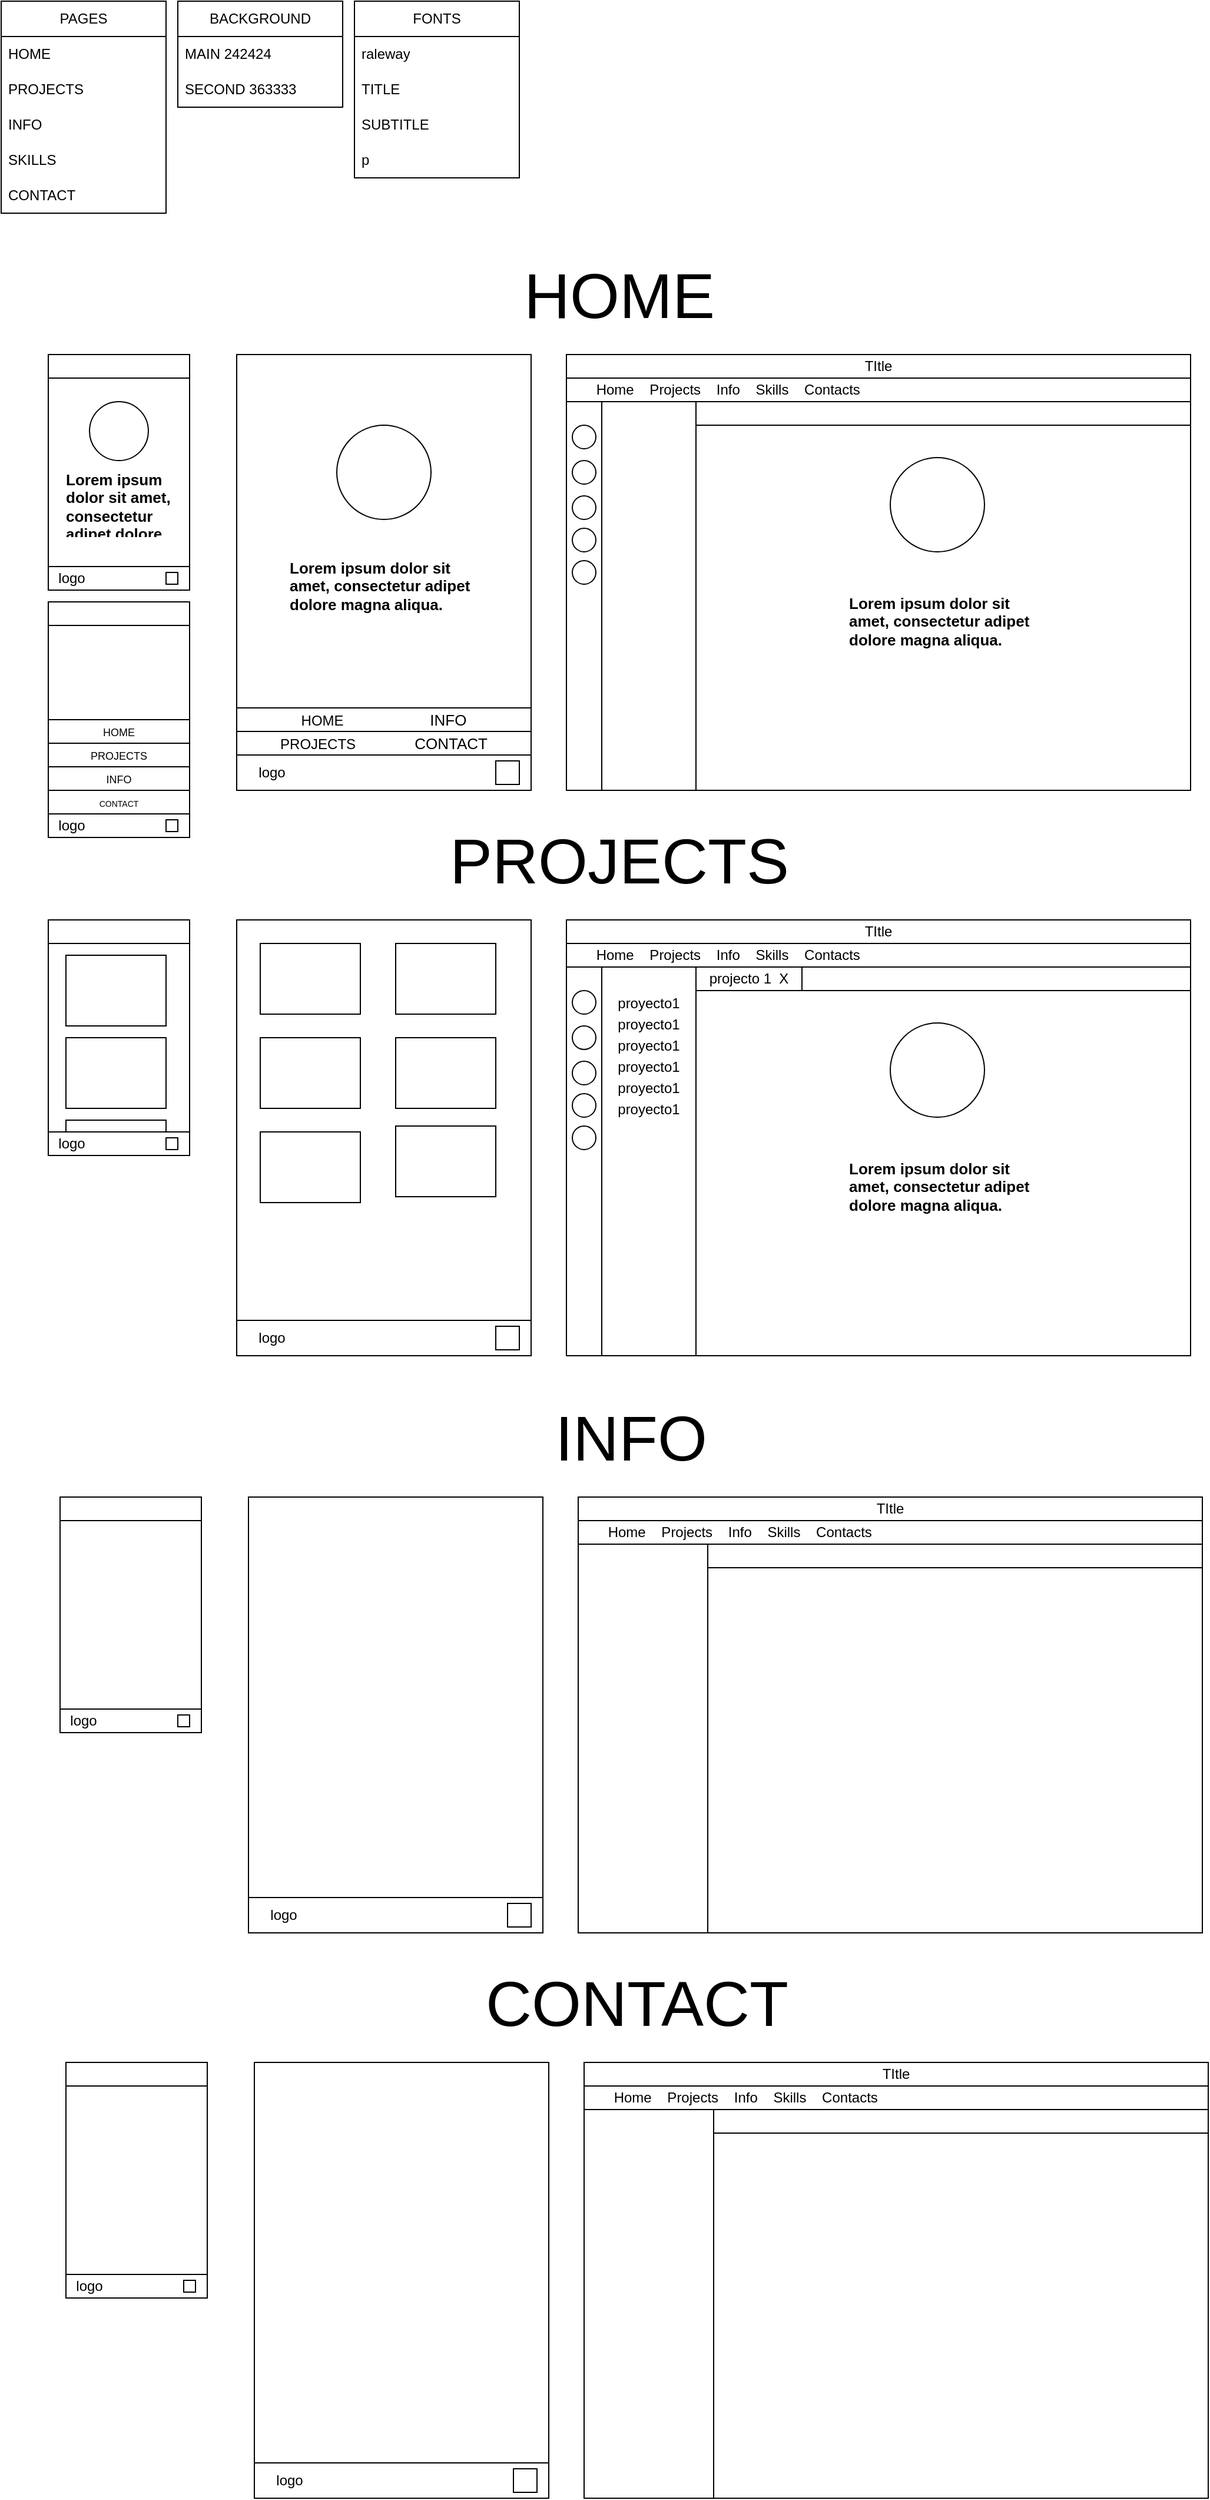 <mxfile version="22.0.4" type="device">
  <diagram name="Página-1" id="szElh8UJxJbQbfYT4Gpp">
    <mxGraphModel dx="3520" dy="1932" grid="1" gridSize="10" guides="1" tooltips="1" connect="1" arrows="1" fold="1" page="1" pageScale="1" pageWidth="850" pageHeight="1100" math="0" shadow="0">
      <root>
        <mxCell id="0" />
        <mxCell id="1" parent="0" />
        <mxCell id="d_a2fTk9RsJFn1gCwMeB-2" value="" style="rounded=0;whiteSpace=wrap;html=1;" vertex="1" parent="1">
          <mxGeometry x="80" y="410" width="120" height="200" as="geometry" />
        </mxCell>
        <mxCell id="d_a2fTk9RsJFn1gCwMeB-4" value="PAGES" style="swimlane;fontStyle=0;childLayout=stackLayout;horizontal=1;startSize=30;horizontalStack=0;resizeParent=1;resizeParentMax=0;resizeLast=0;collapsible=1;marginBottom=0;whiteSpace=wrap;html=1;" vertex="1" parent="1">
          <mxGeometry x="40" y="110" width="140" height="180" as="geometry" />
        </mxCell>
        <mxCell id="d_a2fTk9RsJFn1gCwMeB-5" value="HOME" style="text;strokeColor=none;fillColor=none;align=left;verticalAlign=middle;spacingLeft=4;spacingRight=4;overflow=hidden;points=[[0,0.5],[1,0.5]];portConstraint=eastwest;rotatable=0;whiteSpace=wrap;html=1;" vertex="1" parent="d_a2fTk9RsJFn1gCwMeB-4">
          <mxGeometry y="30" width="140" height="30" as="geometry" />
        </mxCell>
        <mxCell id="d_a2fTk9RsJFn1gCwMeB-6" value="PROJECTS" style="text;strokeColor=none;fillColor=none;align=left;verticalAlign=middle;spacingLeft=4;spacingRight=4;overflow=hidden;points=[[0,0.5],[1,0.5]];portConstraint=eastwest;rotatable=0;whiteSpace=wrap;html=1;" vertex="1" parent="d_a2fTk9RsJFn1gCwMeB-4">
          <mxGeometry y="60" width="140" height="30" as="geometry" />
        </mxCell>
        <mxCell id="d_a2fTk9RsJFn1gCwMeB-7" value="INFO" style="text;strokeColor=none;fillColor=none;align=left;verticalAlign=middle;spacingLeft=4;spacingRight=4;overflow=hidden;points=[[0,0.5],[1,0.5]];portConstraint=eastwest;rotatable=0;whiteSpace=wrap;html=1;" vertex="1" parent="d_a2fTk9RsJFn1gCwMeB-4">
          <mxGeometry y="90" width="140" height="30" as="geometry" />
        </mxCell>
        <mxCell id="d_a2fTk9RsJFn1gCwMeB-8" value="SKILLS" style="text;strokeColor=none;fillColor=none;align=left;verticalAlign=middle;spacingLeft=4;spacingRight=4;overflow=hidden;points=[[0,0.5],[1,0.5]];portConstraint=eastwest;rotatable=0;whiteSpace=wrap;html=1;" vertex="1" parent="d_a2fTk9RsJFn1gCwMeB-4">
          <mxGeometry y="120" width="140" height="30" as="geometry" />
        </mxCell>
        <mxCell id="d_a2fTk9RsJFn1gCwMeB-9" value="CONTACT" style="text;strokeColor=none;fillColor=none;align=left;verticalAlign=middle;spacingLeft=4;spacingRight=4;overflow=hidden;points=[[0,0.5],[1,0.5]];portConstraint=eastwest;rotatable=0;whiteSpace=wrap;html=1;" vertex="1" parent="d_a2fTk9RsJFn1gCwMeB-4">
          <mxGeometry y="150" width="140" height="30" as="geometry" />
        </mxCell>
        <mxCell id="d_a2fTk9RsJFn1gCwMeB-10" value="BACKGROUND" style="swimlane;fontStyle=0;childLayout=stackLayout;horizontal=1;startSize=30;horizontalStack=0;resizeParent=1;resizeParentMax=0;resizeLast=0;collapsible=1;marginBottom=0;whiteSpace=wrap;html=1;" vertex="1" parent="1">
          <mxGeometry x="190" y="110" width="140" height="90" as="geometry" />
        </mxCell>
        <mxCell id="d_a2fTk9RsJFn1gCwMeB-11" value="MAIN 242424&lt;span style=&quot;white-space: pre;&quot;&gt;&#x9;&lt;/span&gt;" style="text;strokeColor=none;fillColor=none;align=left;verticalAlign=middle;spacingLeft=4;spacingRight=4;overflow=hidden;points=[[0,0.5],[1,0.5]];portConstraint=eastwest;rotatable=0;whiteSpace=wrap;html=1;" vertex="1" parent="d_a2fTk9RsJFn1gCwMeB-10">
          <mxGeometry y="30" width="140" height="30" as="geometry" />
        </mxCell>
        <mxCell id="d_a2fTk9RsJFn1gCwMeB-12" value="SECOND 363333" style="text;strokeColor=none;fillColor=none;align=left;verticalAlign=middle;spacingLeft=4;spacingRight=4;overflow=hidden;points=[[0,0.5],[1,0.5]];portConstraint=eastwest;rotatable=0;whiteSpace=wrap;html=1;" vertex="1" parent="d_a2fTk9RsJFn1gCwMeB-10">
          <mxGeometry y="60" width="140" height="30" as="geometry" />
        </mxCell>
        <mxCell id="d_a2fTk9RsJFn1gCwMeB-14" value="FONTS" style="swimlane;fontStyle=0;childLayout=stackLayout;horizontal=1;startSize=30;horizontalStack=0;resizeParent=1;resizeParentMax=0;resizeLast=0;collapsible=1;marginBottom=0;whiteSpace=wrap;html=1;" vertex="1" parent="1">
          <mxGeometry x="340" y="110" width="140" height="150" as="geometry" />
        </mxCell>
        <mxCell id="d_a2fTk9RsJFn1gCwMeB-15" value="raleway" style="text;strokeColor=none;fillColor=none;align=left;verticalAlign=middle;spacingLeft=4;spacingRight=4;overflow=hidden;points=[[0,0.5],[1,0.5]];portConstraint=eastwest;rotatable=0;whiteSpace=wrap;html=1;" vertex="1" parent="d_a2fTk9RsJFn1gCwMeB-14">
          <mxGeometry y="30" width="140" height="30" as="geometry" />
        </mxCell>
        <mxCell id="d_a2fTk9RsJFn1gCwMeB-16" value="TITLE" style="text;strokeColor=none;fillColor=none;align=left;verticalAlign=middle;spacingLeft=4;spacingRight=4;overflow=hidden;points=[[0,0.5],[1,0.5]];portConstraint=eastwest;rotatable=0;whiteSpace=wrap;html=1;" vertex="1" parent="d_a2fTk9RsJFn1gCwMeB-14">
          <mxGeometry y="60" width="140" height="30" as="geometry" />
        </mxCell>
        <mxCell id="d_a2fTk9RsJFn1gCwMeB-17" value="SUBTITLE" style="text;strokeColor=none;fillColor=none;align=left;verticalAlign=middle;spacingLeft=4;spacingRight=4;overflow=hidden;points=[[0,0.5],[1,0.5]];portConstraint=eastwest;rotatable=0;whiteSpace=wrap;html=1;" vertex="1" parent="d_a2fTk9RsJFn1gCwMeB-14">
          <mxGeometry y="90" width="140" height="30" as="geometry" />
        </mxCell>
        <mxCell id="d_a2fTk9RsJFn1gCwMeB-18" value="p" style="text;strokeColor=none;fillColor=none;align=left;verticalAlign=middle;spacingLeft=4;spacingRight=4;overflow=hidden;points=[[0,0.5],[1,0.5]];portConstraint=eastwest;rotatable=0;whiteSpace=wrap;html=1;" vertex="1" parent="d_a2fTk9RsJFn1gCwMeB-14">
          <mxGeometry y="120" width="140" height="30" as="geometry" />
        </mxCell>
        <mxCell id="d_a2fTk9RsJFn1gCwMeB-19" value="&lt;font style=&quot;font-size: 54px;&quot;&gt;HOME&lt;/font&gt;" style="text;html=1;strokeColor=none;fillColor=none;align=center;verticalAlign=middle;whiteSpace=wrap;rounded=0;" vertex="1" parent="1">
          <mxGeometry x="490" y="330" width="150" height="60" as="geometry" />
        </mxCell>
        <mxCell id="d_a2fTk9RsJFn1gCwMeB-20" value="" style="rounded=0;whiteSpace=wrap;html=1;" vertex="1" parent="1">
          <mxGeometry x="240" y="410" width="250" height="370" as="geometry" />
        </mxCell>
        <mxCell id="d_a2fTk9RsJFn1gCwMeB-21" value="" style="rounded=0;whiteSpace=wrap;html=1;" vertex="1" parent="1">
          <mxGeometry x="520" y="410" width="530" height="370" as="geometry" />
        </mxCell>
        <mxCell id="d_a2fTk9RsJFn1gCwMeB-22" value="" style="rounded=0;whiteSpace=wrap;html=1;" vertex="1" parent="1">
          <mxGeometry x="80" y="590" width="120" height="20" as="geometry" />
        </mxCell>
        <mxCell id="d_a2fTk9RsJFn1gCwMeB-23" value="" style="rounded=0;whiteSpace=wrap;html=1;" vertex="1" parent="1">
          <mxGeometry x="180" y="595" width="10" height="10" as="geometry" />
        </mxCell>
        <mxCell id="d_a2fTk9RsJFn1gCwMeB-24" value="logo" style="text;html=1;strokeColor=none;fillColor=none;align=center;verticalAlign=middle;whiteSpace=wrap;rounded=0;" vertex="1" parent="1">
          <mxGeometry x="70" y="585" width="60" height="30" as="geometry" />
        </mxCell>
        <mxCell id="d_a2fTk9RsJFn1gCwMeB-25" value="" style="rounded=0;whiteSpace=wrap;html=1;" vertex="1" parent="1">
          <mxGeometry x="240" y="750" width="250" height="30" as="geometry" />
        </mxCell>
        <mxCell id="d_a2fTk9RsJFn1gCwMeB-26" value="" style="rounded=0;whiteSpace=wrap;html=1;" vertex="1" parent="1">
          <mxGeometry x="460" y="755" width="20" height="20" as="geometry" />
        </mxCell>
        <mxCell id="d_a2fTk9RsJFn1gCwMeB-28" value="logo" style="text;html=1;strokeColor=none;fillColor=none;align=center;verticalAlign=middle;whiteSpace=wrap;rounded=0;" vertex="1" parent="1">
          <mxGeometry x="240" y="750" width="60" height="30" as="geometry" />
        </mxCell>
        <mxCell id="d_a2fTk9RsJFn1gCwMeB-29" value="&lt;div align=&quot;left&quot;&gt;&amp;nbsp; &amp;nbsp; &amp;nbsp;&amp;nbsp; Home &amp;nbsp;&amp;nbsp; Projects &amp;nbsp;&amp;nbsp; Info &amp;nbsp;&amp;nbsp; Skills &amp;nbsp;&amp;nbsp; Contacts&lt;/div&gt;" style="rounded=0;whiteSpace=wrap;html=1;align=left;" vertex="1" parent="1">
          <mxGeometry x="520" y="430" width="530" height="20" as="geometry" />
        </mxCell>
        <mxCell id="d_a2fTk9RsJFn1gCwMeB-30" value="TItle" style="rounded=0;whiteSpace=wrap;html=1;" vertex="1" parent="1">
          <mxGeometry x="520" y="410" width="530" height="20" as="geometry" />
        </mxCell>
        <mxCell id="d_a2fTk9RsJFn1gCwMeB-32" value="" style="rounded=0;whiteSpace=wrap;html=1;" vertex="1" parent="1">
          <mxGeometry x="80" y="410" width="120" height="20" as="geometry" />
        </mxCell>
        <mxCell id="d_a2fTk9RsJFn1gCwMeB-34" value="" style="rounded=0;whiteSpace=wrap;html=1;" vertex="1" parent="1">
          <mxGeometry x="520" y="450" width="110" height="330" as="geometry" />
        </mxCell>
        <mxCell id="d_a2fTk9RsJFn1gCwMeB-35" value="" style="rounded=0;whiteSpace=wrap;html=1;" vertex="1" parent="1">
          <mxGeometry x="630" y="450" width="420" height="20" as="geometry" />
        </mxCell>
        <mxCell id="d_a2fTk9RsJFn1gCwMeB-37" value="" style="rounded=0;whiteSpace=wrap;html=1;" vertex="1" parent="1">
          <mxGeometry x="80" y="890" width="120" height="200" as="geometry" />
        </mxCell>
        <mxCell id="d_a2fTk9RsJFn1gCwMeB-38" value="&lt;font style=&quot;font-size: 54px;&quot;&gt;PROJECTS&lt;/font&gt;" style="text;html=1;strokeColor=none;fillColor=none;align=center;verticalAlign=middle;whiteSpace=wrap;rounded=0;" vertex="1" parent="1">
          <mxGeometry x="490" y="810" width="150" height="60" as="geometry" />
        </mxCell>
        <mxCell id="d_a2fTk9RsJFn1gCwMeB-39" value="" style="rounded=0;whiteSpace=wrap;html=1;" vertex="1" parent="1">
          <mxGeometry x="240" y="890" width="250" height="370" as="geometry" />
        </mxCell>
        <mxCell id="d_a2fTk9RsJFn1gCwMeB-41" value="" style="rounded=0;whiteSpace=wrap;html=1;" vertex="1" parent="1">
          <mxGeometry x="80" y="1070" width="120" height="20" as="geometry" />
        </mxCell>
        <mxCell id="d_a2fTk9RsJFn1gCwMeB-42" value="" style="rounded=0;whiteSpace=wrap;html=1;" vertex="1" parent="1">
          <mxGeometry x="180" y="1075" width="10" height="10" as="geometry" />
        </mxCell>
        <mxCell id="d_a2fTk9RsJFn1gCwMeB-43" value="logo" style="text;html=1;strokeColor=none;fillColor=none;align=center;verticalAlign=middle;whiteSpace=wrap;rounded=0;" vertex="1" parent="1">
          <mxGeometry x="70" y="1065" width="60" height="30" as="geometry" />
        </mxCell>
        <mxCell id="d_a2fTk9RsJFn1gCwMeB-44" value="" style="rounded=0;whiteSpace=wrap;html=1;" vertex="1" parent="1">
          <mxGeometry x="240" y="1230" width="250" height="30" as="geometry" />
        </mxCell>
        <mxCell id="d_a2fTk9RsJFn1gCwMeB-45" value="" style="rounded=0;whiteSpace=wrap;html=1;" vertex="1" parent="1">
          <mxGeometry x="460" y="1235" width="20" height="20" as="geometry" />
        </mxCell>
        <mxCell id="d_a2fTk9RsJFn1gCwMeB-46" value="logo" style="text;html=1;strokeColor=none;fillColor=none;align=center;verticalAlign=middle;whiteSpace=wrap;rounded=0;" vertex="1" parent="1">
          <mxGeometry x="240" y="1230" width="60" height="30" as="geometry" />
        </mxCell>
        <mxCell id="d_a2fTk9RsJFn1gCwMeB-49" value="" style="rounded=0;whiteSpace=wrap;html=1;" vertex="1" parent="1">
          <mxGeometry x="80" y="890" width="120" height="20" as="geometry" />
        </mxCell>
        <mxCell id="d_a2fTk9RsJFn1gCwMeB-52" value="" style="rounded=0;whiteSpace=wrap;html=1;" vertex="1" parent="1">
          <mxGeometry x="90" y="1380" width="120" height="200" as="geometry" />
        </mxCell>
        <mxCell id="d_a2fTk9RsJFn1gCwMeB-53" value="&lt;font style=&quot;font-size: 54px;&quot;&gt;INFO&lt;/font&gt;" style="text;html=1;strokeColor=none;fillColor=none;align=center;verticalAlign=middle;whiteSpace=wrap;rounded=0;" vertex="1" parent="1">
          <mxGeometry x="500" y="1300" width="150" height="60" as="geometry" />
        </mxCell>
        <mxCell id="d_a2fTk9RsJFn1gCwMeB-54" value="" style="rounded=0;whiteSpace=wrap;html=1;" vertex="1" parent="1">
          <mxGeometry x="250" y="1380" width="250" height="370" as="geometry" />
        </mxCell>
        <mxCell id="d_a2fTk9RsJFn1gCwMeB-55" value="" style="rounded=0;whiteSpace=wrap;html=1;" vertex="1" parent="1">
          <mxGeometry x="530" y="1380" width="530" height="370" as="geometry" />
        </mxCell>
        <mxCell id="d_a2fTk9RsJFn1gCwMeB-56" value="" style="rounded=0;whiteSpace=wrap;html=1;" vertex="1" parent="1">
          <mxGeometry x="90" y="1560" width="120" height="20" as="geometry" />
        </mxCell>
        <mxCell id="d_a2fTk9RsJFn1gCwMeB-57" value="" style="rounded=0;whiteSpace=wrap;html=1;" vertex="1" parent="1">
          <mxGeometry x="190" y="1565" width="10" height="10" as="geometry" />
        </mxCell>
        <mxCell id="d_a2fTk9RsJFn1gCwMeB-58" value="logo" style="text;html=1;strokeColor=none;fillColor=none;align=center;verticalAlign=middle;whiteSpace=wrap;rounded=0;" vertex="1" parent="1">
          <mxGeometry x="80" y="1555" width="60" height="30" as="geometry" />
        </mxCell>
        <mxCell id="d_a2fTk9RsJFn1gCwMeB-59" value="" style="rounded=0;whiteSpace=wrap;html=1;" vertex="1" parent="1">
          <mxGeometry x="250" y="1720" width="250" height="30" as="geometry" />
        </mxCell>
        <mxCell id="d_a2fTk9RsJFn1gCwMeB-60" value="" style="rounded=0;whiteSpace=wrap;html=1;" vertex="1" parent="1">
          <mxGeometry x="470" y="1725" width="20" height="20" as="geometry" />
        </mxCell>
        <mxCell id="d_a2fTk9RsJFn1gCwMeB-61" value="logo" style="text;html=1;strokeColor=none;fillColor=none;align=center;verticalAlign=middle;whiteSpace=wrap;rounded=0;" vertex="1" parent="1">
          <mxGeometry x="250" y="1720" width="60" height="30" as="geometry" />
        </mxCell>
        <mxCell id="d_a2fTk9RsJFn1gCwMeB-62" value="&lt;div align=&quot;left&quot;&gt;&amp;nbsp; &amp;nbsp; &amp;nbsp;&amp;nbsp; Home &amp;nbsp;&amp;nbsp; Projects &amp;nbsp;&amp;nbsp; Info &amp;nbsp;&amp;nbsp; Skills &amp;nbsp;&amp;nbsp; Contacts&lt;/div&gt;" style="rounded=0;whiteSpace=wrap;html=1;align=left;" vertex="1" parent="1">
          <mxGeometry x="530" y="1400" width="530" height="20" as="geometry" />
        </mxCell>
        <mxCell id="d_a2fTk9RsJFn1gCwMeB-63" value="TItle" style="rounded=0;whiteSpace=wrap;html=1;" vertex="1" parent="1">
          <mxGeometry x="530" y="1380" width="530" height="20" as="geometry" />
        </mxCell>
        <mxCell id="d_a2fTk9RsJFn1gCwMeB-64" value="" style="rounded=0;whiteSpace=wrap;html=1;" vertex="1" parent="1">
          <mxGeometry x="90" y="1380" width="120" height="20" as="geometry" />
        </mxCell>
        <mxCell id="d_a2fTk9RsJFn1gCwMeB-65" value="" style="rounded=0;whiteSpace=wrap;html=1;" vertex="1" parent="1">
          <mxGeometry x="530" y="1420" width="110" height="330" as="geometry" />
        </mxCell>
        <mxCell id="d_a2fTk9RsJFn1gCwMeB-66" value="" style="rounded=0;whiteSpace=wrap;html=1;" vertex="1" parent="1">
          <mxGeometry x="640" y="1420" width="420" height="20" as="geometry" />
        </mxCell>
        <mxCell id="d_a2fTk9RsJFn1gCwMeB-67" value="" style="rounded=0;whiteSpace=wrap;html=1;" vertex="1" parent="1">
          <mxGeometry x="95" y="1860" width="120" height="200" as="geometry" />
        </mxCell>
        <mxCell id="d_a2fTk9RsJFn1gCwMeB-68" value="&lt;font style=&quot;font-size: 54px;&quot;&gt;CONTACT&lt;/font&gt;" style="text;html=1;strokeColor=none;fillColor=none;align=center;verticalAlign=middle;whiteSpace=wrap;rounded=0;" vertex="1" parent="1">
          <mxGeometry x="505" y="1780" width="150" height="60" as="geometry" />
        </mxCell>
        <mxCell id="d_a2fTk9RsJFn1gCwMeB-69" value="" style="rounded=0;whiteSpace=wrap;html=1;" vertex="1" parent="1">
          <mxGeometry x="255" y="1860" width="250" height="370" as="geometry" />
        </mxCell>
        <mxCell id="d_a2fTk9RsJFn1gCwMeB-70" value="" style="rounded=0;whiteSpace=wrap;html=1;" vertex="1" parent="1">
          <mxGeometry x="535" y="1860" width="530" height="370" as="geometry" />
        </mxCell>
        <mxCell id="d_a2fTk9RsJFn1gCwMeB-71" value="" style="rounded=0;whiteSpace=wrap;html=1;" vertex="1" parent="1">
          <mxGeometry x="95" y="2040" width="120" height="20" as="geometry" />
        </mxCell>
        <mxCell id="d_a2fTk9RsJFn1gCwMeB-72" value="" style="rounded=0;whiteSpace=wrap;html=1;" vertex="1" parent="1">
          <mxGeometry x="195" y="2045" width="10" height="10" as="geometry" />
        </mxCell>
        <mxCell id="d_a2fTk9RsJFn1gCwMeB-73" value="logo" style="text;html=1;strokeColor=none;fillColor=none;align=center;verticalAlign=middle;whiteSpace=wrap;rounded=0;" vertex="1" parent="1">
          <mxGeometry x="85" y="2035" width="60" height="30" as="geometry" />
        </mxCell>
        <mxCell id="d_a2fTk9RsJFn1gCwMeB-74" value="" style="rounded=0;whiteSpace=wrap;html=1;" vertex="1" parent="1">
          <mxGeometry x="255" y="2200" width="250" height="30" as="geometry" />
        </mxCell>
        <mxCell id="d_a2fTk9RsJFn1gCwMeB-75" value="" style="rounded=0;whiteSpace=wrap;html=1;" vertex="1" parent="1">
          <mxGeometry x="475" y="2205" width="20" height="20" as="geometry" />
        </mxCell>
        <mxCell id="d_a2fTk9RsJFn1gCwMeB-76" value="logo" style="text;html=1;strokeColor=none;fillColor=none;align=center;verticalAlign=middle;whiteSpace=wrap;rounded=0;" vertex="1" parent="1">
          <mxGeometry x="255" y="2200" width="60" height="30" as="geometry" />
        </mxCell>
        <mxCell id="d_a2fTk9RsJFn1gCwMeB-77" value="&lt;div align=&quot;left&quot;&gt;&amp;nbsp; &amp;nbsp; &amp;nbsp;&amp;nbsp; Home &amp;nbsp;&amp;nbsp; Projects &amp;nbsp;&amp;nbsp; Info &amp;nbsp;&amp;nbsp; Skills &amp;nbsp;&amp;nbsp; Contacts&lt;/div&gt;" style="rounded=0;whiteSpace=wrap;html=1;align=left;" vertex="1" parent="1">
          <mxGeometry x="535" y="1880" width="530" height="20" as="geometry" />
        </mxCell>
        <mxCell id="d_a2fTk9RsJFn1gCwMeB-78" value="TItle" style="rounded=0;whiteSpace=wrap;html=1;" vertex="1" parent="1">
          <mxGeometry x="535" y="1860" width="530" height="20" as="geometry" />
        </mxCell>
        <mxCell id="d_a2fTk9RsJFn1gCwMeB-79" value="" style="rounded=0;whiteSpace=wrap;html=1;" vertex="1" parent="1">
          <mxGeometry x="95" y="1860" width="120" height="20" as="geometry" />
        </mxCell>
        <mxCell id="d_a2fTk9RsJFn1gCwMeB-80" value="" style="rounded=0;whiteSpace=wrap;html=1;" vertex="1" parent="1">
          <mxGeometry x="535" y="1900" width="110" height="330" as="geometry" />
        </mxCell>
        <mxCell id="d_a2fTk9RsJFn1gCwMeB-81" value="" style="rounded=0;whiteSpace=wrap;html=1;" vertex="1" parent="1">
          <mxGeometry x="645" y="1900" width="420" height="20" as="geometry" />
        </mxCell>
        <mxCell id="d_a2fTk9RsJFn1gCwMeB-82" value="" style="rounded=0;whiteSpace=wrap;html=1;" vertex="1" parent="1">
          <mxGeometry x="80" y="620" width="120" height="200" as="geometry" />
        </mxCell>
        <mxCell id="d_a2fTk9RsJFn1gCwMeB-83" value="" style="rounded=0;whiteSpace=wrap;html=1;" vertex="1" parent="1">
          <mxGeometry x="80" y="800" width="120" height="20" as="geometry" />
        </mxCell>
        <mxCell id="d_a2fTk9RsJFn1gCwMeB-84" value="" style="rounded=0;whiteSpace=wrap;html=1;" vertex="1" parent="1">
          <mxGeometry x="180" y="805" width="10" height="10" as="geometry" />
        </mxCell>
        <mxCell id="d_a2fTk9RsJFn1gCwMeB-85" value="logo" style="text;html=1;strokeColor=none;fillColor=none;align=center;verticalAlign=middle;whiteSpace=wrap;rounded=0;" vertex="1" parent="1">
          <mxGeometry x="70" y="795" width="60" height="30" as="geometry" />
        </mxCell>
        <mxCell id="d_a2fTk9RsJFn1gCwMeB-86" value="" style="rounded=0;whiteSpace=wrap;html=1;" vertex="1" parent="1">
          <mxGeometry x="80" y="620" width="120" height="20" as="geometry" />
        </mxCell>
        <mxCell id="d_a2fTk9RsJFn1gCwMeB-91" value="&lt;font style=&quot;font-size: 7px;&quot;&gt;CONTACT&lt;/font&gt;" style="rounded=0;whiteSpace=wrap;html=1;" vertex="1" parent="1">
          <mxGeometry x="80" y="780" width="120" height="20" as="geometry" />
        </mxCell>
        <mxCell id="d_a2fTk9RsJFn1gCwMeB-92" value="&lt;font style=&quot;font-size: 9px;&quot;&gt;INFO&lt;/font&gt;" style="rounded=0;whiteSpace=wrap;html=1;" vertex="1" parent="1">
          <mxGeometry x="80" y="760" width="120" height="20" as="geometry" />
        </mxCell>
        <mxCell id="d_a2fTk9RsJFn1gCwMeB-93" value="&lt;font style=&quot;font-size: 9px;&quot;&gt;PROJECTS&lt;/font&gt;" style="rounded=0;whiteSpace=wrap;html=1;" vertex="1" parent="1">
          <mxGeometry x="80" y="740" width="120" height="20" as="geometry" />
        </mxCell>
        <mxCell id="d_a2fTk9RsJFn1gCwMeB-94" value="&lt;font style=&quot;font-size: 9px;&quot;&gt;HOME&lt;/font&gt;" style="rounded=0;whiteSpace=wrap;html=1;" vertex="1" parent="1">
          <mxGeometry x="80" y="720" width="120" height="20" as="geometry" />
        </mxCell>
        <mxCell id="d_a2fTk9RsJFn1gCwMeB-95" value="PROJECTS&amp;nbsp;&amp;nbsp;&amp;nbsp;&amp;nbsp;&amp;nbsp;&amp;nbsp;&amp;nbsp;&amp;nbsp;&amp;nbsp;&amp;nbsp;&amp;nbsp;&amp;nbsp;&amp;nbsp;&amp;nbsp; &lt;font style=&quot;font-size: 13px;&quot;&gt;CONTACT&lt;/font&gt;" style="rounded=0;whiteSpace=wrap;html=1;" vertex="1" parent="1">
          <mxGeometry x="240" y="730" width="250" height="20" as="geometry" />
        </mxCell>
        <mxCell id="d_a2fTk9RsJFn1gCwMeB-96" value="HOME&amp;nbsp;&amp;nbsp;&amp;nbsp;&amp;nbsp;&amp;nbsp;&amp;nbsp;&amp;nbsp;&amp;nbsp;&amp;nbsp;&amp;nbsp;&amp;nbsp;&amp;nbsp;&amp;nbsp;&amp;nbsp;&amp;nbsp;&amp;nbsp;&amp;nbsp;&amp;nbsp;&amp;nbsp;&amp;nbsp;&amp;nbsp; &lt;font style=&quot;font-size: 13px;&quot;&gt;INFO&lt;/font&gt;" style="rounded=0;whiteSpace=wrap;html=1;" vertex="1" parent="1">
          <mxGeometry x="240" y="710" width="250" height="20" as="geometry" />
        </mxCell>
        <mxCell id="d_a2fTk9RsJFn1gCwMeB-99" value="" style="ellipse;whiteSpace=wrap;html=1;aspect=fixed;" vertex="1" parent="1">
          <mxGeometry x="115" y="450" width="50" height="50" as="geometry" />
        </mxCell>
        <mxCell id="d_a2fTk9RsJFn1gCwMeB-100" value="&lt;h1 style=&quot;font-size: 13px;&quot;&gt;Lorem ipsum dolor sit amet, consectetur adipet dolore magna aliqua.&lt;/h1&gt;" style="text;html=1;strokeColor=none;fillColor=none;spacing=5;spacingTop=-20;whiteSpace=wrap;overflow=hidden;rounded=0;" vertex="1" parent="1">
          <mxGeometry x="90" y="510" width="120" height="55" as="geometry" />
        </mxCell>
        <mxCell id="d_a2fTk9RsJFn1gCwMeB-102" value="" style="ellipse;whiteSpace=wrap;html=1;aspect=fixed;" vertex="1" parent="1">
          <mxGeometry x="325" y="470" width="80" height="80" as="geometry" />
        </mxCell>
        <mxCell id="d_a2fTk9RsJFn1gCwMeB-103" value="&lt;h1 style=&quot;font-size: 13px;&quot;&gt;Lorem ipsum dolor sit amet, consectetur adipet dolore magna aliqua.&lt;/h1&gt;" style="text;html=1;strokeColor=none;fillColor=none;spacing=5;spacingTop=-20;whiteSpace=wrap;overflow=hidden;rounded=0;" vertex="1" parent="1">
          <mxGeometry x="280" y="585" width="170" height="77.5" as="geometry" />
        </mxCell>
        <mxCell id="d_a2fTk9RsJFn1gCwMeB-105" value="" style="ellipse;whiteSpace=wrap;html=1;aspect=fixed;" vertex="1" parent="1">
          <mxGeometry x="795" y="497.5" width="80" height="80" as="geometry" />
        </mxCell>
        <mxCell id="d_a2fTk9RsJFn1gCwMeB-106" value="&lt;h1 style=&quot;font-size: 13px;&quot;&gt;Lorem ipsum dolor sit amet, consectetur adipet dolore magna aliqua.&lt;/h1&gt;" style="text;html=1;strokeColor=none;fillColor=none;spacing=5;spacingTop=-20;whiteSpace=wrap;overflow=hidden;rounded=0;" vertex="1" parent="1">
          <mxGeometry x="755" y="615" width="170" height="77.5" as="geometry" />
        </mxCell>
        <mxCell id="d_a2fTk9RsJFn1gCwMeB-107" value="" style="rounded=0;whiteSpace=wrap;html=1;" vertex="1" parent="1">
          <mxGeometry x="520" y="450" width="30" height="330" as="geometry" />
        </mxCell>
        <mxCell id="d_a2fTk9RsJFn1gCwMeB-108" value="" style="ellipse;whiteSpace=wrap;html=1;aspect=fixed;" vertex="1" parent="1">
          <mxGeometry x="525" y="470" width="20" height="20" as="geometry" />
        </mxCell>
        <mxCell id="d_a2fTk9RsJFn1gCwMeB-109" value="" style="ellipse;whiteSpace=wrap;html=1;aspect=fixed;" vertex="1" parent="1">
          <mxGeometry x="525" y="500" width="20" height="20" as="geometry" />
        </mxCell>
        <mxCell id="d_a2fTk9RsJFn1gCwMeB-110" value="" style="ellipse;whiteSpace=wrap;html=1;aspect=fixed;" vertex="1" parent="1">
          <mxGeometry x="525" y="530" width="20" height="20" as="geometry" />
        </mxCell>
        <mxCell id="d_a2fTk9RsJFn1gCwMeB-111" value="" style="ellipse;whiteSpace=wrap;html=1;aspect=fixed;" vertex="1" parent="1">
          <mxGeometry x="525" y="557.5" width="20" height="20" as="geometry" />
        </mxCell>
        <mxCell id="d_a2fTk9RsJFn1gCwMeB-112" value="" style="ellipse;whiteSpace=wrap;html=1;aspect=fixed;" vertex="1" parent="1">
          <mxGeometry x="525" y="585" width="20" height="20" as="geometry" />
        </mxCell>
        <mxCell id="d_a2fTk9RsJFn1gCwMeB-113" value="" style="rounded=0;whiteSpace=wrap;html=1;" vertex="1" parent="1">
          <mxGeometry x="95" y="920" width="85" height="60" as="geometry" />
        </mxCell>
        <mxCell id="d_a2fTk9RsJFn1gCwMeB-114" value="" style="rounded=0;whiteSpace=wrap;html=1;" vertex="1" parent="1">
          <mxGeometry x="95" y="990" width="85" height="60" as="geometry" />
        </mxCell>
        <mxCell id="d_a2fTk9RsJFn1gCwMeB-115" value="" style="rounded=0;whiteSpace=wrap;html=1;" vertex="1" parent="1">
          <mxGeometry x="95" y="1060" width="85" height="10" as="geometry" />
        </mxCell>
        <mxCell id="d_a2fTk9RsJFn1gCwMeB-116" value="" style="rounded=0;whiteSpace=wrap;html=1;" vertex="1" parent="1">
          <mxGeometry x="260" y="910" width="85" height="60" as="geometry" />
        </mxCell>
        <mxCell id="d_a2fTk9RsJFn1gCwMeB-117" value="" style="rounded=0;whiteSpace=wrap;html=1;" vertex="1" parent="1">
          <mxGeometry x="375" y="910" width="85" height="60" as="geometry" />
        </mxCell>
        <mxCell id="d_a2fTk9RsJFn1gCwMeB-118" value="" style="rounded=0;whiteSpace=wrap;html=1;" vertex="1" parent="1">
          <mxGeometry x="260" y="990" width="85" height="60" as="geometry" />
        </mxCell>
        <mxCell id="d_a2fTk9RsJFn1gCwMeB-119" value="" style="rounded=0;whiteSpace=wrap;html=1;" vertex="1" parent="1">
          <mxGeometry x="375" y="990" width="85" height="60" as="geometry" />
        </mxCell>
        <mxCell id="d_a2fTk9RsJFn1gCwMeB-120" value="" style="rounded=0;whiteSpace=wrap;html=1;" vertex="1" parent="1">
          <mxGeometry x="260" y="1070" width="85" height="60" as="geometry" />
        </mxCell>
        <mxCell id="d_a2fTk9RsJFn1gCwMeB-121" value="" style="rounded=0;whiteSpace=wrap;html=1;" vertex="1" parent="1">
          <mxGeometry x="375" y="1065" width="85" height="60" as="geometry" />
        </mxCell>
        <mxCell id="d_a2fTk9RsJFn1gCwMeB-122" value="" style="rounded=0;whiteSpace=wrap;html=1;" vertex="1" parent="1">
          <mxGeometry x="520" y="890" width="530" height="370" as="geometry" />
        </mxCell>
        <mxCell id="d_a2fTk9RsJFn1gCwMeB-123" value="&lt;div align=&quot;left&quot;&gt;&amp;nbsp; &amp;nbsp; &amp;nbsp;&amp;nbsp; Home &amp;nbsp;&amp;nbsp; Projects &amp;nbsp;&amp;nbsp; Info &amp;nbsp;&amp;nbsp; Skills &amp;nbsp;&amp;nbsp; Contacts&lt;/div&gt;" style="rounded=0;whiteSpace=wrap;html=1;align=left;" vertex="1" parent="1">
          <mxGeometry x="520" y="910" width="530" height="20" as="geometry" />
        </mxCell>
        <mxCell id="d_a2fTk9RsJFn1gCwMeB-124" value="TItle" style="rounded=0;whiteSpace=wrap;html=1;" vertex="1" parent="1">
          <mxGeometry x="520" y="890" width="530" height="20" as="geometry" />
        </mxCell>
        <mxCell id="d_a2fTk9RsJFn1gCwMeB-125" value="" style="rounded=0;whiteSpace=wrap;html=1;" vertex="1" parent="1">
          <mxGeometry x="520" y="930" width="110" height="330" as="geometry" />
        </mxCell>
        <mxCell id="d_a2fTk9RsJFn1gCwMeB-126" value="" style="rounded=0;whiteSpace=wrap;html=1;" vertex="1" parent="1">
          <mxGeometry x="630" y="930" width="420" height="20" as="geometry" />
        </mxCell>
        <mxCell id="d_a2fTk9RsJFn1gCwMeB-127" value="" style="ellipse;whiteSpace=wrap;html=1;aspect=fixed;" vertex="1" parent="1">
          <mxGeometry x="795" y="977.5" width="80" height="80" as="geometry" />
        </mxCell>
        <mxCell id="d_a2fTk9RsJFn1gCwMeB-128" value="&lt;h1 style=&quot;font-size: 13px;&quot;&gt;Lorem ipsum dolor sit amet, consectetur adipet dolore magna aliqua.&lt;/h1&gt;" style="text;html=1;strokeColor=none;fillColor=none;spacing=5;spacingTop=-20;whiteSpace=wrap;overflow=hidden;rounded=0;" vertex="1" parent="1">
          <mxGeometry x="755" y="1095" width="170" height="77.5" as="geometry" />
        </mxCell>
        <mxCell id="d_a2fTk9RsJFn1gCwMeB-129" value="" style="rounded=0;whiteSpace=wrap;html=1;" vertex="1" parent="1">
          <mxGeometry x="520" y="930" width="30" height="330" as="geometry" />
        </mxCell>
        <mxCell id="d_a2fTk9RsJFn1gCwMeB-130" value="" style="ellipse;whiteSpace=wrap;html=1;aspect=fixed;" vertex="1" parent="1">
          <mxGeometry x="525" y="950" width="20" height="20" as="geometry" />
        </mxCell>
        <mxCell id="d_a2fTk9RsJFn1gCwMeB-131" value="" style="ellipse;whiteSpace=wrap;html=1;aspect=fixed;" vertex="1" parent="1">
          <mxGeometry x="525" y="980" width="20" height="20" as="geometry" />
        </mxCell>
        <mxCell id="d_a2fTk9RsJFn1gCwMeB-132" value="" style="ellipse;whiteSpace=wrap;html=1;aspect=fixed;" vertex="1" parent="1">
          <mxGeometry x="525" y="1010" width="20" height="20" as="geometry" />
        </mxCell>
        <mxCell id="d_a2fTk9RsJFn1gCwMeB-133" value="" style="ellipse;whiteSpace=wrap;html=1;aspect=fixed;" vertex="1" parent="1">
          <mxGeometry x="525" y="1037.5" width="20" height="20" as="geometry" />
        </mxCell>
        <mxCell id="d_a2fTk9RsJFn1gCwMeB-134" value="" style="ellipse;whiteSpace=wrap;html=1;aspect=fixed;" vertex="1" parent="1">
          <mxGeometry x="525" y="1065" width="20" height="20" as="geometry" />
        </mxCell>
        <mxCell id="d_a2fTk9RsJFn1gCwMeB-135" value="&lt;div style=&quot;line-height: 150%;&quot;&gt;proyecto1&lt;/div&gt;&lt;div style=&quot;line-height: 150%;&quot;&gt;proyecto1&lt;/div&gt;&lt;div style=&quot;line-height: 150%;&quot;&gt;proyecto1&lt;/div&gt;&lt;div style=&quot;line-height: 150%;&quot;&gt;proyecto1&lt;/div&gt;&lt;div style=&quot;line-height: 150%;&quot;&gt;proyecto1&lt;/div&gt;&lt;div style=&quot;line-height: 150%;&quot;&gt;proyecto1&lt;br&gt;&lt;/div&gt;" style="text;html=1;strokeColor=none;fillColor=none;align=center;verticalAlign=middle;whiteSpace=wrap;rounded=0;" vertex="1" parent="1">
          <mxGeometry x="550" y="940" width="80" height="130" as="geometry" />
        </mxCell>
        <mxCell id="d_a2fTk9RsJFn1gCwMeB-136" style="edgeStyle=orthogonalEdgeStyle;rounded=0;orthogonalLoop=1;jettySize=auto;html=1;exitX=0.5;exitY=1;exitDx=0;exitDy=0;" edge="1" parent="1" source="d_a2fTk9RsJFn1gCwMeB-135" target="d_a2fTk9RsJFn1gCwMeB-135">
          <mxGeometry relative="1" as="geometry" />
        </mxCell>
        <mxCell id="d_a2fTk9RsJFn1gCwMeB-137" value="projecto 1&amp;nbsp; X" style="rounded=0;whiteSpace=wrap;html=1;" vertex="1" parent="1">
          <mxGeometry x="630" y="930" width="90" height="20" as="geometry" />
        </mxCell>
      </root>
    </mxGraphModel>
  </diagram>
</mxfile>
